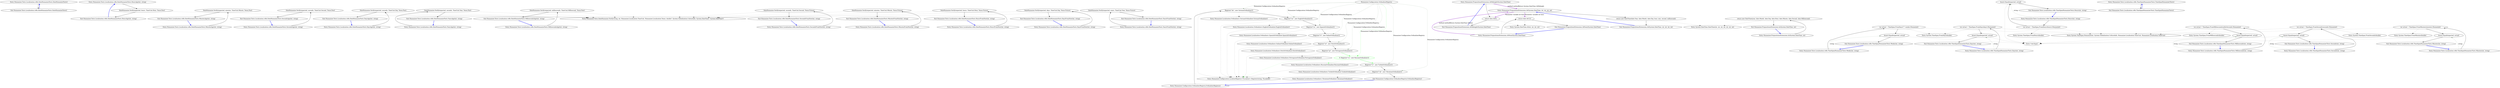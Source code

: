 digraph  {
n0 [cluster="Humanizer.Tests.Localisation.roRo.DateHumanizeTests.DateHumanizeTests()", label="Entry Humanizer.Tests.Localisation.roRo.DateHumanizeTests.DateHumanizeTests()", span="13-13"];
n1 [cluster="Humanizer.Tests.Localisation.roRo.DateHumanizeTests.DateHumanizeTests()", label="Exit Humanizer.Tests.Localisation.roRo.DateHumanizeTests.DateHumanizeTests()", span="13-13"];
n2 [cluster="Humanizer.Tests.Localisation.roRo.DateHumanizeTests.HoursAgo(int, string)", label="Entry Humanizer.Tests.Localisation.roRo.DateHumanizeTests.HoursAgo(int, string)", span="20-20"];
n3 [cluster="Humanizer.Tests.Localisation.roRo.DateHumanizeTests.HoursAgo(int, string)", label="DateHumanize.Verify(expected, hours, TimeUnit.Hour, Tense.Past)", span="22-22"];
n4 [cluster="Humanizer.Tests.Localisation.roRo.DateHumanizeTests.HoursAgo(int, string)", label="Exit Humanizer.Tests.Localisation.roRo.DateHumanizeTests.HoursAgo(int, string)", span="20-20"];
n5 [cluster="Humanizer.Tests.DateHumanize.Verify(string, int, Humanizer.Localisation.TimeUnit, Humanizer.Localisation.Tense, double?, System.Globalization.CultureInfo, System.DateTime?, System.DateTime?)", label="Entry Humanizer.Tests.DateHumanize.Verify(string, int, Humanizer.Localisation.TimeUnit, Humanizer.Localisation.Tense, double?, System.Globalization.CultureInfo, System.DateTime?, System.DateTime?)", span="35-35"];
n6 [cluster="Humanizer.Tests.Localisation.roRo.DateHumanizeTests.MinutesAgo(int, string)", label="Entry Humanizer.Tests.Localisation.roRo.DateHumanizeTests.MinutesAgo(int, string)", span="29-29"];
n7 [cluster="Humanizer.Tests.Localisation.roRo.DateHumanizeTests.MinutesAgo(int, string)", label="DateHumanize.Verify(expected, minutes, TimeUnit.Minute, Tense.Past)", span="31-31"];
n8 [cluster="Humanizer.Tests.Localisation.roRo.DateHumanizeTests.MinutesAgo(int, string)", label="Exit Humanizer.Tests.Localisation.roRo.DateHumanizeTests.MinutesAgo(int, string)", span="29-29"];
n9 [cluster="Humanizer.Tests.Localisation.roRo.DateHumanizeTests.SecondsAgo(int, string)", label="Entry Humanizer.Tests.Localisation.roRo.DateHumanizeTests.SecondsAgo(int, string)", span="37-37"];
n10 [cluster="Humanizer.Tests.Localisation.roRo.DateHumanizeTests.SecondsAgo(int, string)", label="DateHumanize.Verify(expected, seconds, TimeUnit.Second, Tense.Past)", span="39-39"];
n11 [cluster="Humanizer.Tests.Localisation.roRo.DateHumanizeTests.SecondsAgo(int, string)", label="Exit Humanizer.Tests.Localisation.roRo.DateHumanizeTests.SecondsAgo(int, string)", span="37-37"];
n12 [cluster="Humanizer.Tests.Localisation.roRo.DateHumanizeTests.DaysAgo(int, string)", label="Entry Humanizer.Tests.Localisation.roRo.DateHumanizeTests.DaysAgo(int, string)", span="45-45"];
n13 [cluster="Humanizer.Tests.Localisation.roRo.DateHumanizeTests.DaysAgo(int, string)", label="DateHumanize.Verify(expected, seconds, TimeUnit.Day, Tense.Past)", span="47-47"];
n14 [cluster="Humanizer.Tests.Localisation.roRo.DateHumanizeTests.DaysAgo(int, string)", label="Exit Humanizer.Tests.Localisation.roRo.DateHumanizeTests.DaysAgo(int, string)", span="45-45"];
n15 [cluster="Humanizer.Tests.Localisation.roRo.DateHumanizeTests.YearsAgo(int, string)", label="Entry Humanizer.Tests.Localisation.roRo.DateHumanizeTests.YearsAgo(int, string)", span="53-53"];
n16 [cluster="Humanizer.Tests.Localisation.roRo.DateHumanizeTests.YearsAgo(int, string)", label="DateHumanize.Verify(expected, seconds, TimeUnit.Year, Tense.Past)", span="55-55"];
n17 [cluster="Humanizer.Tests.Localisation.roRo.DateHumanizeTests.YearsAgo(int, string)", label="Exit Humanizer.Tests.Localisation.roRo.DateHumanizeTests.YearsAgo(int, string)", span="53-53"];
n18 [cluster="Humanizer.Tests.Localisation.roRo.DateHumanizeTests.MillisecondsAgo(int, string)", label="Entry Humanizer.Tests.Localisation.roRo.DateHumanizeTests.MillisecondsAgo(int, string)", span="61-61"];
n19 [cluster="Humanizer.Tests.Localisation.roRo.DateHumanizeTests.MillisecondsAgo(int, string)", label="DateHumanize.Verify(expected, milliseconds, TimeUnit.Millisecond, Tense.Past)", span="63-63"];
n20 [cluster="Humanizer.Tests.Localisation.roRo.DateHumanizeTests.MillisecondsAgo(int, string)", label="Exit Humanizer.Tests.Localisation.roRo.DateHumanizeTests.MillisecondsAgo(int, string)", span="61-61"];
n21 [cluster="Humanizer.Tests.Localisation.roRo.DateHumanizeTests.SecondsFromNow(int, string)", label="Entry Humanizer.Tests.Localisation.roRo.DateHumanizeTests.SecondsFromNow(int, string)", span="69-69"];
n22 [cluster="Humanizer.Tests.Localisation.roRo.DateHumanizeTests.SecondsFromNow(int, string)", label="DateHumanize.Verify(expected, seconds, TimeUnit.Second, Tense.Future)", span="71-71"];
n23 [cluster="Humanizer.Tests.Localisation.roRo.DateHumanizeTests.SecondsFromNow(int, string)", label="Exit Humanizer.Tests.Localisation.roRo.DateHumanizeTests.SecondsFromNow(int, string)", span="69-69"];
n24 [cluster="Humanizer.Tests.Localisation.roRo.DateHumanizeTests.MinutesFromNow(int, string)", label="Entry Humanizer.Tests.Localisation.roRo.DateHumanizeTests.MinutesFromNow(int, string)", span="77-77"];
n25 [cluster="Humanizer.Tests.Localisation.roRo.DateHumanizeTests.MinutesFromNow(int, string)", label="DateHumanize.Verify(expected, minutes, TimeUnit.Minute, Tense.Future)", span="79-79"];
n26 [cluster="Humanizer.Tests.Localisation.roRo.DateHumanizeTests.MinutesFromNow(int, string)", label="Exit Humanizer.Tests.Localisation.roRo.DateHumanizeTests.MinutesFromNow(int, string)", span="77-77"];
n27 [cluster="Humanizer.Tests.Localisation.roRo.DateHumanizeTests.HoursFromNow(int, string)", label="Entry Humanizer.Tests.Localisation.roRo.DateHumanizeTests.HoursFromNow(int, string)", span="85-85"];
n28 [cluster="Humanizer.Tests.Localisation.roRo.DateHumanizeTests.HoursFromNow(int, string)", label="DateHumanize.Verify(expected, hours, TimeUnit.Hour, Tense.Future)", span="87-87"];
n29 [cluster="Humanizer.Tests.Localisation.roRo.DateHumanizeTests.HoursFromNow(int, string)", label="Exit Humanizer.Tests.Localisation.roRo.DateHumanizeTests.HoursFromNow(int, string)", span="85-85"];
n30 [cluster="Humanizer.Tests.Localisation.roRo.DateHumanizeTests.DaysFromNow(int, string)", label="Entry Humanizer.Tests.Localisation.roRo.DateHumanizeTests.DaysFromNow(int, string)", span="93-93"];
n31 [cluster="Humanizer.Tests.Localisation.roRo.DateHumanizeTests.DaysFromNow(int, string)", label="DateHumanize.Verify(expected, days, TimeUnit.Day, Tense.Future)", span="95-95"];
n32 [cluster="Humanizer.Tests.Localisation.roRo.DateHumanizeTests.DaysFromNow(int, string)", label="Exit Humanizer.Tests.Localisation.roRo.DateHumanizeTests.DaysFromNow(int, string)", span="93-93"];
n33 [cluster="Humanizer.Tests.Localisation.roRo.DateHumanizeTests.YearsFromNow(int, string)", label="Entry Humanizer.Tests.Localisation.roRo.DateHumanizeTests.YearsFromNow(int, string)", span="101-101"];
n34 [cluster="Humanizer.Tests.Localisation.roRo.DateHumanizeTests.YearsFromNow(int, string)", label="DateHumanize.Verify(expected, years, TimeUnit.Year, Tense.Future)", span="103-103"];
n35 [cluster="Humanizer.Tests.Localisation.roRo.DateHumanizeTests.YearsFromNow(int, string)", label="Exit Humanizer.Tests.Localisation.roRo.DateHumanizeTests.YearsFromNow(int, string)", span="101-101"];
m4_12 [cluster="Humanizer.Configuration.LocaliserRegistry<TLocaliser>.Register(string, TLocaliser)", file="OrdinalizerRegistry.cs", label="Entry Humanizer.Configuration.LocaliserRegistry<TLocaliser>.Register(string, TLocaliser)", span="54-54"];
m4_14 [cluster="Humanizer.Localisation.Ordinalizers.SpanishOrdinalizer.SpanishOrdinalizer()", file="OrdinalizerRegistry.cs", label="Entry Humanizer.Localisation.Ordinalizers.SpanishOrdinalizer.SpanishOrdinalizer()", span="2-2"];
m4_19 [cluster="Humanizer.Localisation.Ordinalizers.TurkishOrdinalizer.TurkishOrdinalizer()", file="OrdinalizerRegistry.cs", label="Entry Humanizer.Localisation.Ordinalizers.TurkishOrdinalizer.TurkishOrdinalizer()", span="7-7"];
m4_20 [cluster="Humanizer.Localisation.Ordinalizers.UkrainianOrdinalizer.UkrainianOrdinalizer()", file="OrdinalizerRegistry.cs", label="Entry Humanizer.Localisation.Ordinalizers.UkrainianOrdinalizer.UkrainianOrdinalizer()", span="2-2"];
m4_13 [cluster="Humanizer.Localisation.Ordinalizers.EnglishOrdinalizer.EnglishOrdinalizer()", file="OrdinalizerRegistry.cs", label="Entry Humanizer.Localisation.Ordinalizers.EnglishOrdinalizer.EnglishOrdinalizer()", span="2-2"];
m4_11 [cluster="Humanizer.Localisation.Ordinalizers.GermanOrdinalizer.GermanOrdinalizer()", file="OrdinalizerRegistry.cs", label="Entry Humanizer.Localisation.Ordinalizers.GermanOrdinalizer.GermanOrdinalizer()", span="2-2"];
m4_0 [cluster="Humanizer.Configuration.OrdinalizerRegistry.OrdinalizerRegistry()", file="OrdinalizerRegistry.cs", label="Entry Humanizer.Configuration.OrdinalizerRegistry.OrdinalizerRegistry()", span="6-6"];
m4_1 [cluster="Humanizer.Configuration.OrdinalizerRegistry.OrdinalizerRegistry()", file="OrdinalizerRegistry.cs", label="Register(''de'', new GermanOrdinalizer())", span="8-8"];
m4_2 [cluster="Humanizer.Configuration.OrdinalizerRegistry.OrdinalizerRegistry()", file="OrdinalizerRegistry.cs", label="Register(''en'', new EnglishOrdinalizer())", span="9-9"];
m4_3 [cluster="Humanizer.Configuration.OrdinalizerRegistry.OrdinalizerRegistry()", file="OrdinalizerRegistry.cs", label="Register(''es'', new SpanishOrdinalizer())", span="10-10"];
m4_4 [cluster="Humanizer.Configuration.OrdinalizerRegistry.OrdinalizerRegistry()", file="OrdinalizerRegistry.cs", label="Register(''it'', new ItalianOrdinalizer())", span="11-11"];
m4_5 [cluster="Humanizer.Configuration.OrdinalizerRegistry.OrdinalizerRegistry()", file="OrdinalizerRegistry.cs", label="Register(''nl'', new DutchOrdinalizer())", span="12-12"];
m4_6 [cluster="Humanizer.Configuration.OrdinalizerRegistry.OrdinalizerRegistry()", file="OrdinalizerRegistry.cs", label="Register(''pt'', new PortugueseOrdinalizer())", span="13-13"];
m4_7 [cluster="Humanizer.Configuration.OrdinalizerRegistry.OrdinalizerRegistry()", color=green, community=0, file="OrdinalizerRegistry.cs", label="9: Register(''ru'', new RussianOrdinalizer())", span="14-14"];
m4_8 [cluster="Humanizer.Configuration.OrdinalizerRegistry.OrdinalizerRegistry()", file="OrdinalizerRegistry.cs", label="Register(''tr'', new TurkishOrdinalizer())", span="15-15"];
m4_9 [cluster="Humanizer.Configuration.OrdinalizerRegistry.OrdinalizerRegistry()", file="OrdinalizerRegistry.cs", label="Register(''uk'', new UkrainianOrdinalizer())", span="16-16"];
m4_10 [cluster="Humanizer.Configuration.OrdinalizerRegistry.OrdinalizerRegistry()", file="OrdinalizerRegistry.cs", label="Exit Humanizer.Configuration.OrdinalizerRegistry.OrdinalizerRegistry()", span="6-6"];
m4_15 [cluster="Humanizer.Localisation.Ordinalizers.ItalianOrdinalizer.ItalianOrdinalizer()", file="OrdinalizerRegistry.cs", label="Entry Humanizer.Localisation.Ordinalizers.ItalianOrdinalizer.ItalianOrdinalizer()", span="2-2"];
m4_16 [cluster="Humanizer.Localisation.Ordinalizers.DutchOrdinalizer.DutchOrdinalizer()", file="OrdinalizerRegistry.cs", label="Entry Humanizer.Localisation.Ordinalizers.DutchOrdinalizer.DutchOrdinalizer()", span="2-2"];
m4_17 [cluster="Humanizer.Localisation.Ordinalizers.PortugueseOrdinalizer.PortugueseOrdinalizer()", file="OrdinalizerRegistry.cs", label="Entry Humanizer.Localisation.Ordinalizers.PortugueseOrdinalizer.PortugueseOrdinalizer()", span="2-2"];
m4_18 [cluster="Humanizer.Localisation.Ordinalizers.RussianOrdinalizer.RussianOrdinalizer()", file="OrdinalizerRegistry.cs", label="Entry Humanizer.Localisation.Ordinalizers.RussianOrdinalizer.RussianOrdinalizer()", span="2-2"];
m4_21 [file="OrdinalizerRegistry.cs", label="Humanizer.Configuration.OrdinalizerRegistry", span=""];
m6_4 [cluster="Humanizer.PrepositionsExtensions.AtMidnight(System.DateTime)", file="PrepositionsExtensions.cs", label="Entry Humanizer.PrepositionsExtensions.AtMidnight(System.DateTime)", span="22-22"];
m6_5 [cluster="Humanizer.PrepositionsExtensions.AtMidnight(System.DateTime)", file="PrepositionsExtensions.cs", label="return date.At(0);", span="24-24"];
m6_6 [cluster="Humanizer.PrepositionsExtensions.AtMidnight(System.DateTime)", file="PrepositionsExtensions.cs", label="Exit Humanizer.PrepositionsExtensions.AtMidnight(System.DateTime)", span="22-22"];
m6_8 [cluster="Humanizer.PrepositionsExtensions.AtNoon(System.DateTime)", file="PrepositionsExtensions.cs", label="Entry Humanizer.PrepositionsExtensions.AtNoon(System.DateTime)", span="32-32"];
m6_9 [cluster="Humanizer.PrepositionsExtensions.AtNoon(System.DateTime)", file="PrepositionsExtensions.cs", label="return date.At(12);", span="34-34"];
m6_10 [cluster="Humanizer.PrepositionsExtensions.AtNoon(System.DateTime)", file="PrepositionsExtensions.cs", label="Exit Humanizer.PrepositionsExtensions.AtNoon(System.DateTime)", span="32-32"];
m6_7 [cluster="System.DateTime.At(int, int, int, int)", file="PrepositionsExtensions.cs", label="Entry System.DateTime.At(int, int, int, int)", span="12-12"];
m6_0 [cluster="Humanizer.PrepositionsExtensions.At(System.DateTime, int, int, int, int)", file="PrepositionsExtensions.cs", label="Entry Humanizer.PrepositionsExtensions.At(System.DateTime, int, int, int, int)", span="12-12"];
m6_1 [cluster="Humanizer.PrepositionsExtensions.At(System.DateTime, int, int, int, int)", file="PrepositionsExtensions.cs", label="return new DateTime(date.Year, date.Month, date.Day, hour, min, second, millisecond);", span="14-14"];
m6_2 [cluster="Humanizer.PrepositionsExtensions.At(System.DateTime, int, int, int, int)", file="PrepositionsExtensions.cs", label="Exit Humanizer.PrepositionsExtensions.At(System.DateTime, int, int, int, int)", span="12-12"];
m6_11 [cluster="Humanizer.PrepositionsExtensions.In(System.DateTime, int)", file="PrepositionsExtensions.cs", label="Entry Humanizer.PrepositionsExtensions.In(System.DateTime, int)", span="43-43"];
m6_12 [cluster="Humanizer.PrepositionsExtensions.In(System.DateTime, int)", file="PrepositionsExtensions.cs", label="return new DateTime(year, date.Month, date.Day, date.Hour, date.Minute, date.Second, date.Millisecond);", span="45-45"];
m6_13 [cluster="Humanizer.PrepositionsExtensions.In(System.DateTime, int)", file="PrepositionsExtensions.cs", label="Exit Humanizer.PrepositionsExtensions.In(System.DateTime, int)", span="43-43"];
m6_3 [cluster="System.DateTime.DateTime(int, int, int, int, int, int, int)", file="PrepositionsExtensions.cs", label="Entry System.DateTime.DateTime(int, int, int, int, int, int, int)", span="0-0"];
m11_28 [cluster="System.TimeSpan.FromDays(double)", file="TimeSpanHumanizerTests.cs", label="Entry System.TimeSpan.FromDays(double)", span="0-0"];
m11_29 [cluster="Humanizer.Tests.Localisation.roRo.TimeSpanHumanizerTests.Weeks(int, string)", file="TimeSpanHumanizerTests.cs", label="Entry Humanizer.Tests.Localisation.roRo.TimeSpanHumanizerTests.Weeks(int, string)", span="77-77"];
m11_30 [cluster="Humanizer.Tests.Localisation.roRo.TimeSpanHumanizerTests.Weeks(int, string)", file="TimeSpanHumanizerTests.cs", label="var actual = TimeSpan.FromDays(7 * weeks).Humanize()", span="79-79"];
m11_31 [cluster="Humanizer.Tests.Localisation.roRo.TimeSpanHumanizerTests.Weeks(int, string)", file="TimeSpanHumanizerTests.cs", label="Assert.Equal(expected, actual)", span="80-80"];
m11_32 [cluster="Humanizer.Tests.Localisation.roRo.TimeSpanHumanizerTests.Weeks(int, string)", file="TimeSpanHumanizerTests.cs", label="Exit Humanizer.Tests.Localisation.roRo.TimeSpanHumanizerTests.Weeks(int, string)", span="77-77"];
m11_19 [cluster="Humanizer.Tests.Localisation.roRo.TimeSpanHumanizerTests.Hours(int, string)", file="TimeSpanHumanizerTests.cs", label="Entry Humanizer.Tests.Localisation.roRo.TimeSpanHumanizerTests.Hours(int, string)", span="55-55"];
m11_20 [cluster="Humanizer.Tests.Localisation.roRo.TimeSpanHumanizerTests.Hours(int, string)", file="TimeSpanHumanizerTests.cs", label="var actual = TimeSpan.FromHours(hours).Humanize()", span="57-57"];
m11_21 [cluster="Humanizer.Tests.Localisation.roRo.TimeSpanHumanizerTests.Hours(int, string)", file="TimeSpanHumanizerTests.cs", label="Assert.Equal(expected, actual)", span="58-58"];
m11_22 [cluster="Humanizer.Tests.Localisation.roRo.TimeSpanHumanizerTests.Hours(int, string)", file="TimeSpanHumanizerTests.cs", label="Exit Humanizer.Tests.Localisation.roRo.TimeSpanHumanizerTests.Hours(int, string)", span="55-55"];
m11_2 [cluster="Humanizer.Tests.Localisation.roRo.TimeSpanHumanizerTests.Milliseconds(int, string)", file="TimeSpanHumanizerTests.cs", label="Entry Humanizer.Tests.Localisation.roRo.TimeSpanHumanizerTests.Milliseconds(int, string)", span="22-22"];
m11_3 [cluster="Humanizer.Tests.Localisation.roRo.TimeSpanHumanizerTests.Milliseconds(int, string)", file="TimeSpanHumanizerTests.cs", label="var actual = TimeSpan.FromMilliseconds(millisSeconds).Humanize()", span="24-24"];
m11_4 [cluster="Humanizer.Tests.Localisation.roRo.TimeSpanHumanizerTests.Milliseconds(int, string)", file="TimeSpanHumanizerTests.cs", label="Assert.Equal(expected, actual)", span="25-25"];
m11_5 [cluster="Humanizer.Tests.Localisation.roRo.TimeSpanHumanizerTests.Milliseconds(int, string)", file="TimeSpanHumanizerTests.cs", label="Exit Humanizer.Tests.Localisation.roRo.TimeSpanHumanizerTests.Milliseconds(int, string)", span="22-22"];
m11_18 [cluster="System.TimeSpan.FromMinutes(double)", file="TimeSpanHumanizerTests.cs", label="Entry System.TimeSpan.FromMinutes(double)", span="0-0"];
m11_9 [cluster="Humanizer.Tests.Localisation.roRo.TimeSpanHumanizerTests.Seconds(int, string)", file="TimeSpanHumanizerTests.cs", label="Entry Humanizer.Tests.Localisation.roRo.TimeSpanHumanizerTests.Seconds(int, string)", span="33-33"];
m11_10 [cluster="Humanizer.Tests.Localisation.roRo.TimeSpanHumanizerTests.Seconds(int, string)", file="TimeSpanHumanizerTests.cs", label="var actual = TimeSpan.FromSeconds(seconds).Humanize()", span="35-35"];
m11_11 [cluster="Humanizer.Tests.Localisation.roRo.TimeSpanHumanizerTests.Seconds(int, string)", file="TimeSpanHumanizerTests.cs", label="Assert.Equal(expected, actual)", span="36-36"];
m11_12 [cluster="Humanizer.Tests.Localisation.roRo.TimeSpanHumanizerTests.Seconds(int, string)", file="TimeSpanHumanizerTests.cs", label="Exit Humanizer.Tests.Localisation.roRo.TimeSpanHumanizerTests.Seconds(int, string)", span="33-33"];
m11_6 [cluster="System.TimeSpan.FromMilliseconds(double)", file="TimeSpanHumanizerTests.cs", label="Entry System.TimeSpan.FromMilliseconds(double)", span="0-0"];
m11_8 [cluster="Unk.Equal", file="TimeSpanHumanizerTests.cs", label="Entry Unk.Equal", span=""];
m11_13 [cluster="System.TimeSpan.FromSeconds(double)", file="TimeSpanHumanizerTests.cs", label="Entry System.TimeSpan.FromSeconds(double)", span="0-0"];
m11_23 [cluster="System.TimeSpan.FromHours(double)", file="TimeSpanHumanizerTests.cs", label="Entry System.TimeSpan.FromHours(double)", span="0-0"];
m11_7 [cluster="System.TimeSpan.Humanize(int, System.Globalization.CultureInfo, Humanizer.Localisation.TimeUnit, Humanizer.Localisation.TimeUnit)", file="TimeSpanHumanizerTests.cs", label="Entry System.TimeSpan.Humanize(int, System.Globalization.CultureInfo, Humanizer.Localisation.TimeUnit, Humanizer.Localisation.TimeUnit)", span="27-27"];
m11_14 [cluster="Humanizer.Tests.Localisation.roRo.TimeSpanHumanizerTests.Minutes(int, string)", file="TimeSpanHumanizerTests.cs", label="Entry Humanizer.Tests.Localisation.roRo.TimeSpanHumanizerTests.Minutes(int, string)", span="44-44"];
m11_15 [cluster="Humanizer.Tests.Localisation.roRo.TimeSpanHumanizerTests.Minutes(int, string)", file="TimeSpanHumanizerTests.cs", label="var actual = TimeSpan.FromMinutes(minutes).Humanize()", span="46-46"];
m11_16 [cluster="Humanizer.Tests.Localisation.roRo.TimeSpanHumanizerTests.Minutes(int, string)", file="TimeSpanHumanizerTests.cs", label="Assert.Equal(expected, actual)", span="47-47"];
m11_17 [cluster="Humanizer.Tests.Localisation.roRo.TimeSpanHumanizerTests.Minutes(int, string)", file="TimeSpanHumanizerTests.cs", label="Exit Humanizer.Tests.Localisation.roRo.TimeSpanHumanizerTests.Minutes(int, string)", span="44-44"];
m11_0 [cluster="Humanizer.Tests.Localisation.roRo.TimeSpanHumanizerTests.TimeSpanHumanizerTests()", file="TimeSpanHumanizerTests.cs", label="Entry Humanizer.Tests.Localisation.roRo.TimeSpanHumanizerTests.TimeSpanHumanizerTests()", span="13-13"];
m11_1 [cluster="Humanizer.Tests.Localisation.roRo.TimeSpanHumanizerTests.TimeSpanHumanizerTests()", file="TimeSpanHumanizerTests.cs", label="Exit Humanizer.Tests.Localisation.roRo.TimeSpanHumanizerTests.TimeSpanHumanizerTests()", span="13-13"];
m11_24 [cluster="Humanizer.Tests.Localisation.roRo.TimeSpanHumanizerTests.Days(int, string)", file="TimeSpanHumanizerTests.cs", label="Entry Humanizer.Tests.Localisation.roRo.TimeSpanHumanizerTests.Days(int, string)", span="67-67"];
m11_25 [cluster="Humanizer.Tests.Localisation.roRo.TimeSpanHumanizerTests.Days(int, string)", file="TimeSpanHumanizerTests.cs", label="var actual = TimeSpan.FromDays(days).Humanize()", span="69-69"];
m11_26 [cluster="Humanizer.Tests.Localisation.roRo.TimeSpanHumanizerTests.Days(int, string)", file="TimeSpanHumanizerTests.cs", label="Assert.Equal(expected, actual)", span="70-70"];
m11_27 [cluster="Humanizer.Tests.Localisation.roRo.TimeSpanHumanizerTests.Days(int, string)", file="TimeSpanHumanizerTests.cs", label="Exit Humanizer.Tests.Localisation.roRo.TimeSpanHumanizerTests.Days(int, string)", span="67-67"];
n0 -> n1  [key=0, style=solid];
n1 -> n0  [color=blue, key=0, style=bold];
n2 -> n3  [key=0, style=solid];
n3 -> n4  [key=0, style=solid];
n3 -> n5  [key=2, style=dotted];
n4 -> n2  [color=blue, key=0, style=bold];
n6 -> n7  [key=0, style=solid];
n7 -> n8  [key=0, style=solid];
n7 -> n5  [key=2, style=dotted];
n8 -> n6  [color=blue, key=0, style=bold];
n9 -> n10  [key=0, style=solid];
n10 -> n11  [key=0, style=solid];
n10 -> n5  [key=2, style=dotted];
n11 -> n9  [color=blue, key=0, style=bold];
n12 -> n13  [key=0, style=solid];
n13 -> n14  [key=0, style=solid];
n13 -> n5  [key=2, style=dotted];
n14 -> n12  [color=blue, key=0, style=bold];
n15 -> n16  [key=0, style=solid];
n16 -> n17  [key=0, style=solid];
n16 -> n5  [key=2, style=dotted];
n17 -> n15  [color=blue, key=0, style=bold];
n18 -> n19  [key=0, style=solid];
n19 -> n20  [key=0, style=solid];
n19 -> n5  [key=2, style=dotted];
n20 -> n18  [color=blue, key=0, style=bold];
n21 -> n22  [key=0, style=solid];
n22 -> n23  [key=0, style=solid];
n22 -> n5  [key=2, style=dotted];
n23 -> n21  [color=blue, key=0, style=bold];
n24 -> n25  [key=0, style=solid];
n25 -> n26  [key=0, style=solid];
n25 -> n5  [key=2, style=dotted];
n26 -> n24  [color=blue, key=0, style=bold];
n27 -> n28  [key=0, style=solid];
n28 -> n29  [key=0, style=solid];
n28 -> n5  [key=2, style=dotted];
n29 -> n27  [color=blue, key=0, style=bold];
n30 -> n31  [key=0, style=solid];
n31 -> n32  [key=0, style=solid];
n31 -> n5  [key=2, style=dotted];
n32 -> n30  [color=blue, key=0, style=bold];
n33 -> n34  [key=0, style=solid];
n34 -> n35  [key=0, style=solid];
n34 -> n5  [key=2, style=dotted];
n35 -> n33  [color=blue, key=0, style=bold];
m4_0 -> m4_1  [key=0, style=solid];
m4_1 -> m4_2  [key=0, style=solid];
m4_1 -> m4_11  [key=2, style=dotted];
m4_1 -> m4_12  [key=2, style=dotted];
m4_2 -> m4_3  [key=0, style=solid];
m4_2 -> m4_13  [key=2, style=dotted];
m4_2 -> m4_12  [key=2, style=dotted];
m4_3 -> m4_4  [key=0, style=solid];
m4_3 -> m4_14  [key=2, style=dotted];
m4_3 -> m4_12  [key=2, style=dotted];
m4_4 -> m4_5  [key=0, style=solid];
m4_4 -> m4_15  [key=2, style=dotted];
m4_4 -> m4_12  [key=2, style=dotted];
m4_5 -> m4_6  [key=0, style=solid];
m4_5 -> m4_16  [key=2, style=dotted];
m4_5 -> m4_12  [key=2, style=dotted];
m4_6 -> m4_7  [color=green, key=0, style=solid];
m4_6 -> m4_17  [key=2, style=dotted];
m4_6 -> m4_12  [key=2, style=dotted];
m4_7 -> m4_8  [color=green, key=0, style=solid];
m4_7 -> m4_18  [color=green, key=2, style=dotted];
m4_7 -> m4_12  [color=green, key=2, style=dotted];
m4_8 -> m4_9  [key=0, style=solid];
m4_8 -> m4_19  [key=2, style=dotted];
m4_8 -> m4_12  [key=2, style=dotted];
m4_9 -> m4_10  [key=0, style=solid];
m4_9 -> m4_20  [key=2, style=dotted];
m4_9 -> m4_12  [key=2, style=dotted];
m4_10 -> m4_0  [color=blue, key=0, style=bold];
m4_21 -> m4_1  [color=darkseagreen4, key=1, label="Humanizer.Configuration.OrdinalizerRegistry", style=dashed];
m4_21 -> m4_2  [color=darkseagreen4, key=1, label="Humanizer.Configuration.OrdinalizerRegistry", style=dashed];
m4_21 -> m4_3  [color=darkseagreen4, key=1, label="Humanizer.Configuration.OrdinalizerRegistry", style=dashed];
m4_21 -> m4_4  [color=darkseagreen4, key=1, label="Humanizer.Configuration.OrdinalizerRegistry", style=dashed];
m4_21 -> m4_5  [color=darkseagreen4, key=1, label="Humanizer.Configuration.OrdinalizerRegistry", style=dashed];
m4_21 -> m4_6  [color=darkseagreen4, key=1, label="Humanizer.Configuration.OrdinalizerRegistry", style=dashed];
m4_21 -> m4_7  [color=green, key=1, label="Humanizer.Configuration.OrdinalizerRegistry", style=dashed];
m4_21 -> m4_8  [color=darkseagreen4, key=1, label="Humanizer.Configuration.OrdinalizerRegistry", style=dashed];
m4_21 -> m4_9  [color=darkseagreen4, key=1, label="Humanizer.Configuration.OrdinalizerRegistry", style=dashed];
m6_4 -> m6_5  [key=0, style=solid];
m6_4 -> m6_0  [color=darkorchid, key=3, label="method methodReturn System.DateTime AtMidnight", style=bold];
m6_5 -> m6_6  [key=0, style=solid];
m6_5 -> m6_7  [key=2, style=dotted];
m6_6 -> m6_4  [color=blue, key=0, style=bold];
m6_8 -> m6_9  [key=0, style=solid];
m6_8 -> m6_0  [color=darkorchid, key=3, label="method methodReturn System.DateTime AtNoon", style=bold];
m6_9 -> m6_10  [key=0, style=solid];
m6_9 -> m6_7  [key=2, style=dotted];
m6_10 -> m6_8  [color=blue, key=0, style=bold];
m6_0 -> m6_1  [key=0, style=solid];
m6_0 -> m6_5  [color=darkorchid, key=3, label="Parameter variable int hour", style=bold];
m6_0 -> m6_9  [color=darkorchid, key=3, label="Parameter variable int hour", style=bold];
m6_1 -> m6_2  [key=0, style=solid];
m6_1 -> m6_3  [key=2, style=dotted];
m6_2 -> m6_0  [color=blue, key=0, style=bold];
m6_11 -> m6_12  [key=0, style=solid];
m6_12 -> m6_13  [key=0, style=solid];
m6_12 -> m6_3  [key=2, style=dotted];
m6_13 -> m6_11  [color=blue, key=0, style=bold];
m11_29 -> m11_30  [key=0, style=solid];
m11_29 -> m11_31  [color=darkseagreen4, key=1, label=string, style=dashed];
m11_30 -> m11_31  [key=0, style=solid];
m11_30 -> m11_28  [key=2, style=dotted];
m11_30 -> m11_7  [key=2, style=dotted];
m11_31 -> m11_32  [key=0, style=solid];
m11_31 -> m11_8  [key=2, style=dotted];
m11_32 -> m11_29  [color=blue, key=0, style=bold];
m11_19 -> m11_20  [key=0, style=solid];
m11_19 -> m11_21  [color=darkseagreen4, key=1, label=string, style=dashed];
m11_20 -> m11_21  [key=0, style=solid];
m11_20 -> m11_23  [key=2, style=dotted];
m11_20 -> m11_7  [key=2, style=dotted];
m11_21 -> m11_22  [key=0, style=solid];
m11_21 -> m11_8  [key=2, style=dotted];
m11_22 -> m11_19  [color=blue, key=0, style=bold];
m11_2 -> m11_3  [key=0, style=solid];
m11_2 -> m11_4  [color=darkseagreen4, key=1, label=string, style=dashed];
m11_3 -> m11_4  [key=0, style=solid];
m11_3 -> m11_6  [key=2, style=dotted];
m11_3 -> m11_7  [key=2, style=dotted];
m11_4 -> m11_5  [key=0, style=solid];
m11_4 -> m11_8  [key=2, style=dotted];
m11_5 -> m11_2  [color=blue, key=0, style=bold];
m11_9 -> m11_10  [key=0, style=solid];
m11_9 -> m11_11  [color=darkseagreen4, key=1, label=string, style=dashed];
m11_10 -> m11_11  [key=0, style=solid];
m11_10 -> m11_13  [key=2, style=dotted];
m11_10 -> m11_7  [key=2, style=dotted];
m11_11 -> m11_12  [key=0, style=solid];
m11_11 -> m11_8  [key=2, style=dotted];
m11_12 -> m11_9  [color=blue, key=0, style=bold];
m11_14 -> m11_15  [key=0, style=solid];
m11_14 -> m11_16  [color=darkseagreen4, key=1, label=string, style=dashed];
m11_15 -> m11_16  [key=0, style=solid];
m11_15 -> m11_18  [key=2, style=dotted];
m11_15 -> m11_7  [key=2, style=dotted];
m11_16 -> m11_17  [key=0, style=solid];
m11_16 -> m11_8  [key=2, style=dotted];
m11_17 -> m11_14  [color=blue, key=0, style=bold];
m11_0 -> m11_1  [key=0, style=solid];
m11_1 -> m11_0  [color=blue, key=0, style=bold];
m11_24 -> m11_25  [key=0, style=solid];
m11_24 -> m11_26  [color=darkseagreen4, key=1, label=string, style=dashed];
m11_25 -> m11_26  [key=0, style=solid];
m11_25 -> m11_28  [key=2, style=dotted];
m11_25 -> m11_7  [key=2, style=dotted];
m11_26 -> m11_27  [key=0, style=solid];
m11_26 -> m11_8  [key=2, style=dotted];
m11_27 -> m11_24  [color=blue, key=0, style=bold];
}

